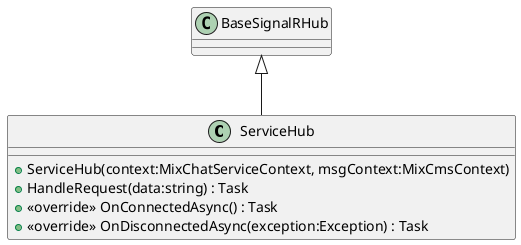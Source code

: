 @startuml
class ServiceHub {
    + ServiceHub(context:MixChatServiceContext, msgContext:MixCmsContext)
    + HandleRequest(data:string) : Task
    + <<override>> OnConnectedAsync() : Task
    + <<override>> OnDisconnectedAsync(exception:Exception) : Task
}
BaseSignalRHub <|-- ServiceHub
@enduml
